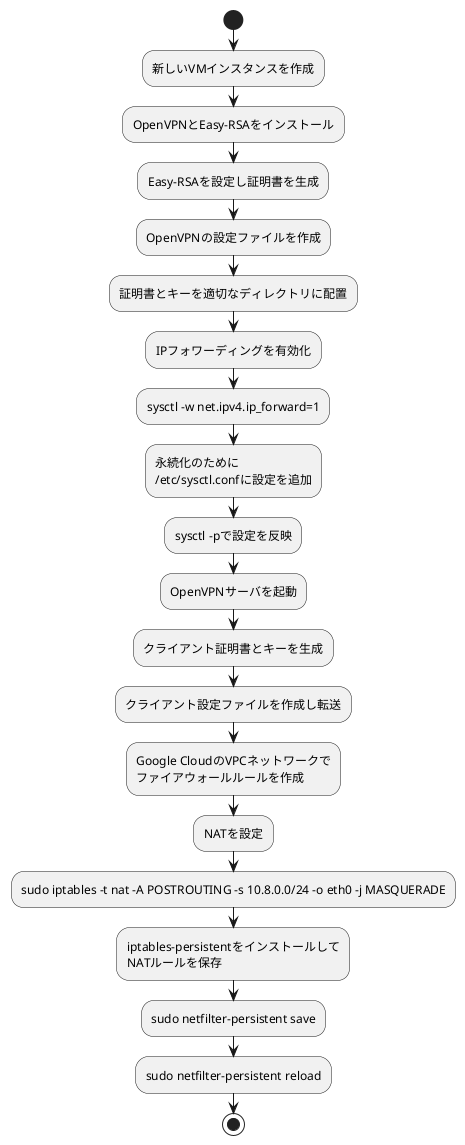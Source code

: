 @startuml
start
:新しいVMインスタンスを作成;
:OpenVPNとEasy-RSAをインストール;

:Easy-RSAを設定し証明書を生成;

:OpenVPNの設定ファイルを作成;
:証明書とキーを適切なディレクトリに配置;

:IPフォワーディングを有効化;
:sysctl -w net.ipv4.ip_forward=1;
:永続化のために\n/etc/sysctl.confに設定を追加;
:sysctl -pで設定を反映;

:OpenVPNサーバを起動;

:クライアント証明書とキーを生成;
:クライアント設定ファイルを作成し転送;

:Google CloudのVPCネットワークで\nファイアウォールルールを作成;

:NATを設定;
:sudo iptables -t nat -A POSTROUTING -s 10.8.0.0/24 -o eth0 -j MASQUERADE;
:iptables-persistentをインストールして\nNATルールを保存;
:sudo netfilter-persistent save;
:sudo netfilter-persistent reload;

stop
@enduml
